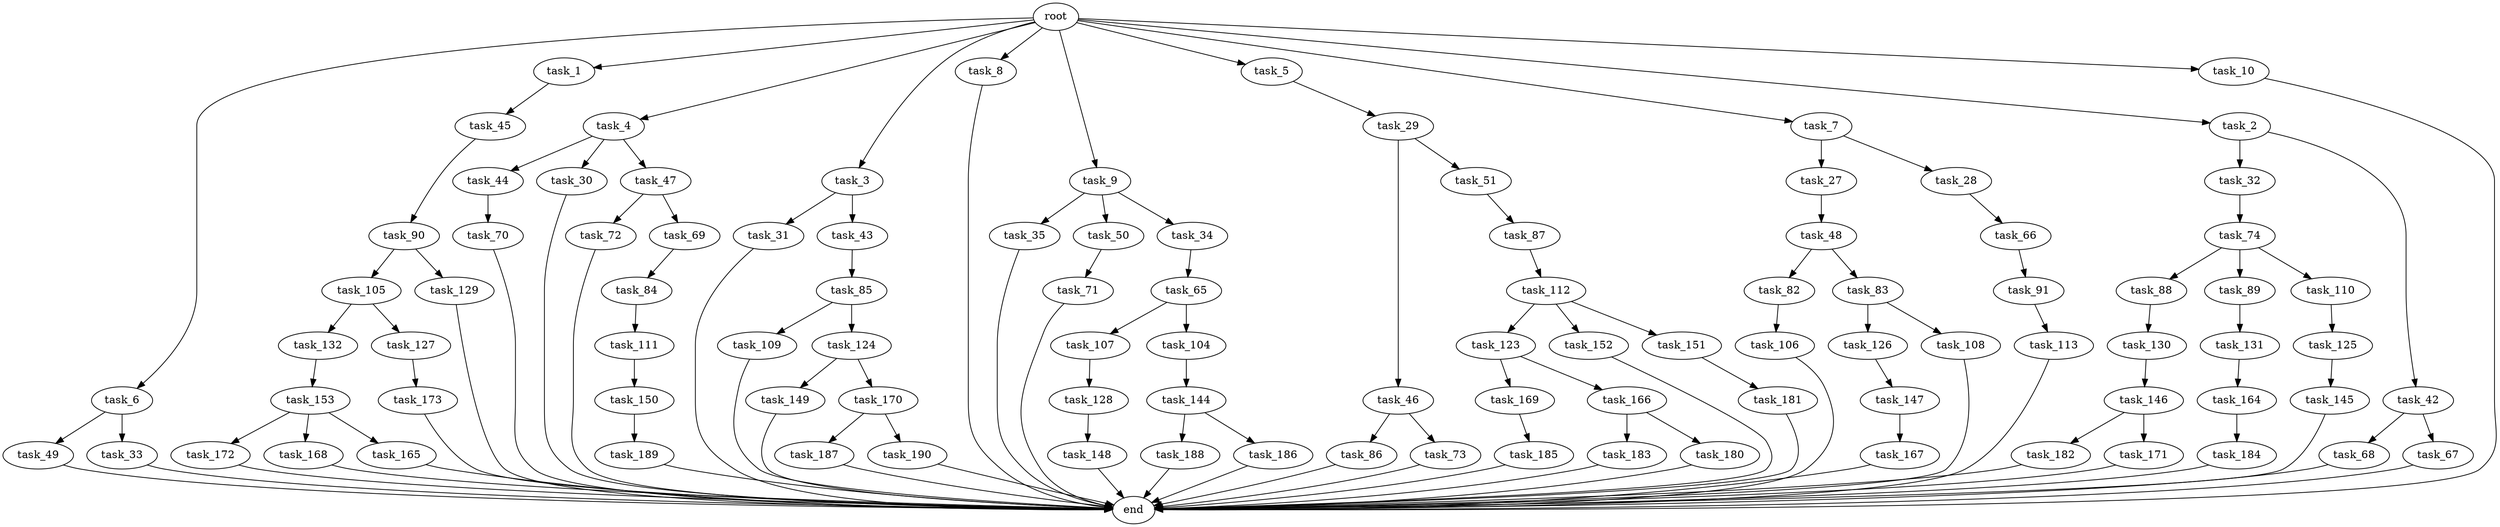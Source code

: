 digraph G {
  task_112 [size="420906795.008000"];
  task_6 [size="1.024000"];
  task_169 [size="420906795.008000"];
  task_91 [size="309237645.312000"];
  task_45 [size="137438953.472000"];
  task_187 [size="695784701.952000"];
  task_123 [size="549755813.888000"];
  task_44 [size="695784701.952000"];
  task_66 [size="420906795.008000"];
  task_1 [size="1.024000"];
  task_82 [size="34359738.368000"];
  task_68 [size="77309411.328000"];
  task_190 [size="695784701.952000"];
  task_65 [size="420906795.008000"];
  task_83 [size="34359738.368000"];
  task_72 [size="420906795.008000"];
  root [size="0.000000"];
  task_149 [size="420906795.008000"];
  task_144 [size="858993459.200000"];
  task_148 [size="695784701.952000"];
  task_74 [size="420906795.008000"];
  task_4 [size="1.024000"];
  task_3 [size="1.024000"];
  task_86 [size="549755813.888000"];
  task_147 [size="77309411.328000"];
  task_131 [size="34359738.368000"];
  task_189 [size="549755813.888000"];
  task_173 [size="309237645.312000"];
  task_183 [size="420906795.008000"];
  task_182 [size="858993459.200000"];
  task_8 [size="1.024000"];
  task_9 [size="1.024000"];
  task_184 [size="137438953.472000"];
  task_27 [size="137438953.472000"];
  task_109 [size="695784701.952000"];
  task_5 [size="1.024000"];
  task_166 [size="420906795.008000"];
  task_107 [size="34359738.368000"];
  task_49 [size="77309411.328000"];
  task_145 [size="137438953.472000"];
  task_128 [size="549755813.888000"];
  task_32 [size="695784701.952000"];
  task_172 [size="695784701.952000"];
  task_168 [size="695784701.952000"];
  task_88 [size="309237645.312000"];
  task_167 [size="34359738.368000"];
  task_152 [size="549755813.888000"];
  task_7 [size="1.024000"];
  task_113 [size="34359738.368000"];
  task_188 [size="858993459.200000"];
  task_151 [size="549755813.888000"];
  task_181 [size="77309411.328000"];
  task_132 [size="549755813.888000"];
  task_126 [size="420906795.008000"];
  task_35 [size="549755813.888000"];
  task_31 [size="77309411.328000"];
  task_186 [size="858993459.200000"];
  task_28 [size="137438953.472000"];
  task_84 [size="309237645.312000"];
  task_71 [size="309237645.312000"];
  task_180 [size="420906795.008000"];
  task_165 [size="695784701.952000"];
  task_2 [size="1.024000"];
  task_73 [size="549755813.888000"];
  task_105 [size="420906795.008000"];
  task_124 [size="695784701.952000"];
  task_129 [size="420906795.008000"];
  task_150 [size="77309411.328000"];
  task_33 [size="77309411.328000"];
  task_87 [size="77309411.328000"];
  task_50 [size="549755813.888000"];
  task_43 [size="77309411.328000"];
  task_104 [size="34359738.368000"];
  task_127 [size="549755813.888000"];
  task_70 [size="858993459.200000"];
  task_30 [size="695784701.952000"];
  task_67 [size="77309411.328000"];
  task_48 [size="214748364.800000"];
  task_10 [size="1.024000"];
  task_106 [size="137438953.472000"];
  task_185 [size="137438953.472000"];
  task_164 [size="77309411.328000"];
  task_85 [size="77309411.328000"];
  task_34 [size="549755813.888000"];
  task_29 [size="137438953.472000"];
  task_130 [size="549755813.888000"];
  task_153 [size="214748364.800000"];
  task_47 [size="695784701.952000"];
  task_69 [size="420906795.008000"];
  task_108 [size="420906795.008000"];
  end [size="0.000000"];
  task_111 [size="34359738.368000"];
  task_89 [size="309237645.312000"];
  task_46 [size="549755813.888000"];
  task_146 [size="34359738.368000"];
  task_170 [size="420906795.008000"];
  task_42 [size="695784701.952000"];
  task_110 [size="309237645.312000"];
  task_51 [size="549755813.888000"];
  task_125 [size="695784701.952000"];
  task_171 [size="858993459.200000"];
  task_90 [size="34359738.368000"];

  task_112 -> task_151 [size="536870912.000000"];
  task_112 -> task_152 [size="536870912.000000"];
  task_112 -> task_123 [size="536870912.000000"];
  task_6 -> task_33 [size="75497472.000000"];
  task_6 -> task_49 [size="75497472.000000"];
  task_169 -> task_185 [size="134217728.000000"];
  task_91 -> task_113 [size="33554432.000000"];
  task_45 -> task_90 [size="33554432.000000"];
  task_187 -> end [size="1.000000"];
  task_123 -> task_166 [size="411041792.000000"];
  task_123 -> task_169 [size="411041792.000000"];
  task_44 -> task_70 [size="838860800.000000"];
  task_66 -> task_91 [size="301989888.000000"];
  task_1 -> task_45 [size="134217728.000000"];
  task_82 -> task_106 [size="134217728.000000"];
  task_68 -> end [size="1.000000"];
  task_190 -> end [size="1.000000"];
  task_65 -> task_107 [size="33554432.000000"];
  task_65 -> task_104 [size="33554432.000000"];
  task_83 -> task_108 [size="411041792.000000"];
  task_83 -> task_126 [size="411041792.000000"];
  task_72 -> end [size="1.000000"];
  root -> task_2 [size="1.000000"];
  root -> task_6 [size="1.000000"];
  root -> task_7 [size="1.000000"];
  root -> task_4 [size="1.000000"];
  root -> task_3 [size="1.000000"];
  root -> task_5 [size="1.000000"];
  root -> task_1 [size="1.000000"];
  root -> task_8 [size="1.000000"];
  root -> task_9 [size="1.000000"];
  root -> task_10 [size="1.000000"];
  task_149 -> end [size="1.000000"];
  task_144 -> task_186 [size="838860800.000000"];
  task_144 -> task_188 [size="838860800.000000"];
  task_148 -> end [size="1.000000"];
  task_74 -> task_88 [size="301989888.000000"];
  task_74 -> task_89 [size="301989888.000000"];
  task_74 -> task_110 [size="301989888.000000"];
  task_4 -> task_30 [size="679477248.000000"];
  task_4 -> task_44 [size="679477248.000000"];
  task_4 -> task_47 [size="679477248.000000"];
  task_3 -> task_31 [size="75497472.000000"];
  task_3 -> task_43 [size="75497472.000000"];
  task_86 -> end [size="1.000000"];
  task_147 -> task_167 [size="33554432.000000"];
  task_131 -> task_164 [size="75497472.000000"];
  task_189 -> end [size="1.000000"];
  task_173 -> end [size="1.000000"];
  task_183 -> end [size="1.000000"];
  task_182 -> end [size="1.000000"];
  task_8 -> end [size="1.000000"];
  task_9 -> task_34 [size="536870912.000000"];
  task_9 -> task_35 [size="536870912.000000"];
  task_9 -> task_50 [size="536870912.000000"];
  task_184 -> end [size="1.000000"];
  task_27 -> task_48 [size="209715200.000000"];
  task_109 -> end [size="1.000000"];
  task_5 -> task_29 [size="134217728.000000"];
  task_166 -> task_180 [size="411041792.000000"];
  task_166 -> task_183 [size="411041792.000000"];
  task_107 -> task_128 [size="536870912.000000"];
  task_49 -> end [size="1.000000"];
  task_145 -> end [size="1.000000"];
  task_128 -> task_148 [size="679477248.000000"];
  task_32 -> task_74 [size="411041792.000000"];
  task_172 -> end [size="1.000000"];
  task_168 -> end [size="1.000000"];
  task_88 -> task_130 [size="536870912.000000"];
  task_167 -> end [size="1.000000"];
  task_152 -> end [size="1.000000"];
  task_7 -> task_27 [size="134217728.000000"];
  task_7 -> task_28 [size="134217728.000000"];
  task_113 -> end [size="1.000000"];
  task_188 -> end [size="1.000000"];
  task_151 -> task_181 [size="75497472.000000"];
  task_181 -> end [size="1.000000"];
  task_132 -> task_153 [size="209715200.000000"];
  task_126 -> task_147 [size="75497472.000000"];
  task_35 -> end [size="1.000000"];
  task_31 -> end [size="1.000000"];
  task_186 -> end [size="1.000000"];
  task_28 -> task_66 [size="411041792.000000"];
  task_84 -> task_111 [size="33554432.000000"];
  task_71 -> end [size="1.000000"];
  task_180 -> end [size="1.000000"];
  task_165 -> end [size="1.000000"];
  task_2 -> task_42 [size="679477248.000000"];
  task_2 -> task_32 [size="679477248.000000"];
  task_73 -> end [size="1.000000"];
  task_105 -> task_132 [size="536870912.000000"];
  task_105 -> task_127 [size="536870912.000000"];
  task_124 -> task_170 [size="411041792.000000"];
  task_124 -> task_149 [size="411041792.000000"];
  task_129 -> end [size="1.000000"];
  task_150 -> task_189 [size="536870912.000000"];
  task_33 -> end [size="1.000000"];
  task_87 -> task_112 [size="411041792.000000"];
  task_50 -> task_71 [size="301989888.000000"];
  task_43 -> task_85 [size="75497472.000000"];
  task_104 -> task_144 [size="838860800.000000"];
  task_127 -> task_173 [size="301989888.000000"];
  task_70 -> end [size="1.000000"];
  task_30 -> end [size="1.000000"];
  task_67 -> end [size="1.000000"];
  task_48 -> task_82 [size="33554432.000000"];
  task_48 -> task_83 [size="33554432.000000"];
  task_10 -> end [size="1.000000"];
  task_106 -> end [size="1.000000"];
  task_185 -> end [size="1.000000"];
  task_164 -> task_184 [size="134217728.000000"];
  task_85 -> task_109 [size="679477248.000000"];
  task_85 -> task_124 [size="679477248.000000"];
  task_34 -> task_65 [size="411041792.000000"];
  task_29 -> task_46 [size="536870912.000000"];
  task_29 -> task_51 [size="536870912.000000"];
  task_130 -> task_146 [size="33554432.000000"];
  task_153 -> task_165 [size="679477248.000000"];
  task_153 -> task_168 [size="679477248.000000"];
  task_153 -> task_172 [size="679477248.000000"];
  task_47 -> task_69 [size="411041792.000000"];
  task_47 -> task_72 [size="411041792.000000"];
  task_69 -> task_84 [size="301989888.000000"];
  task_108 -> end [size="1.000000"];
  task_111 -> task_150 [size="75497472.000000"];
  task_89 -> task_131 [size="33554432.000000"];
  task_46 -> task_86 [size="536870912.000000"];
  task_46 -> task_73 [size="536870912.000000"];
  task_146 -> task_182 [size="838860800.000000"];
  task_146 -> task_171 [size="838860800.000000"];
  task_170 -> task_187 [size="679477248.000000"];
  task_170 -> task_190 [size="679477248.000000"];
  task_42 -> task_67 [size="75497472.000000"];
  task_42 -> task_68 [size="75497472.000000"];
  task_110 -> task_125 [size="679477248.000000"];
  task_51 -> task_87 [size="75497472.000000"];
  task_125 -> task_145 [size="134217728.000000"];
  task_171 -> end [size="1.000000"];
  task_90 -> task_129 [size="411041792.000000"];
  task_90 -> task_105 [size="411041792.000000"];
}
